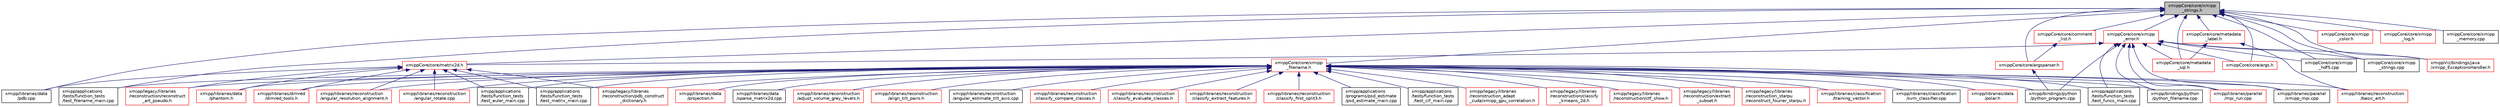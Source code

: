 digraph "xmippCore/core/xmipp_strings.h"
{
  edge [fontname="Helvetica",fontsize="10",labelfontname="Helvetica",labelfontsize="10"];
  node [fontname="Helvetica",fontsize="10",shape=record];
  Node4 [label="xmippCore/core/xmipp\l_strings.h",height=0.2,width=0.4,color="black", fillcolor="grey75", style="filled", fontcolor="black"];
  Node4 -> Node5 [dir="back",color="midnightblue",fontsize="10",style="solid",fontname="Helvetica"];
  Node5 [label="xmipp/applications\l/tests/function_tests\l/test_filename_main.cpp",height=0.2,width=0.4,color="black", fillcolor="white", style="filled",URL="$test__filename__main_8cpp.html"];
  Node4 -> Node6 [dir="back",color="midnightblue",fontsize="10",style="solid",fontname="Helvetica"];
  Node6 [label="xmipp/libraries/data\l/pdb.cpp",height=0.2,width=0.4,color="black", fillcolor="white", style="filled",URL="$pdb_8cpp.html"];
  Node4 -> Node7 [dir="back",color="midnightblue",fontsize="10",style="solid",fontname="Helvetica"];
  Node7 [label="xmippCore/core/xmipp\l_filename.h",height=0.2,width=0.4,color="red", fillcolor="white", style="filled",URL="$xmipp__filename_8h.html"];
  Node7 -> Node8 [dir="back",color="midnightblue",fontsize="10",style="solid",fontname="Helvetica"];
  Node8 [label="xmipp/libraries/reconstruction\l/classify_first_split3.h",height=0.2,width=0.4,color="red", fillcolor="white", style="filled",URL="$classify__first__split3_8h.html"];
  Node7 -> Node11 [dir="back",color="midnightblue",fontsize="10",style="solid",fontname="Helvetica"];
  Node11 [label="xmipp/applications\l/programs/psd_estimate\l/psd_estimate_main.cpp",height=0.2,width=0.4,color="black", fillcolor="white", style="filled",URL="$psd__estimate__main_8cpp.html"];
  Node7 -> Node12 [dir="back",color="midnightblue",fontsize="10",style="solid",fontname="Helvetica"];
  Node12 [label="xmipp/applications\l/tests/function_tests\l/test_cif_main.cpp",height=0.2,width=0.4,color="black", fillcolor="white", style="filled",URL="$test__cif__main_8cpp.html"];
  Node7 -> Node13 [dir="back",color="midnightblue",fontsize="10",style="solid",fontname="Helvetica"];
  Node13 [label="xmipp/applications\l/tests/function_tests\l/test_euler_main.cpp",height=0.2,width=0.4,color="black", fillcolor="white", style="filled",URL="$test__euler__main_8cpp.html"];
  Node7 -> Node5 [dir="back",color="midnightblue",fontsize="10",style="solid",fontname="Helvetica"];
  Node7 -> Node14 [dir="back",color="midnightblue",fontsize="10",style="solid",fontname="Helvetica"];
  Node14 [label="xmipp/applications\l/tests/function_tests\l/test_funcs_main.cpp",height=0.2,width=0.4,color="black", fillcolor="white", style="filled",URL="$test__funcs__main_8cpp.html"];
  Node7 -> Node15 [dir="back",color="midnightblue",fontsize="10",style="solid",fontname="Helvetica"];
  Node15 [label="xmipp/applications\l/tests/function_tests\l/test_matrix_main.cpp",height=0.2,width=0.4,color="black", fillcolor="white", style="filled",URL="$test__matrix__main_8cpp.html"];
  Node7 -> Node16 [dir="back",color="midnightblue",fontsize="10",style="solid",fontname="Helvetica"];
  Node16 [label="xmipp/bindings/python\l/python_filename.cpp",height=0.2,width=0.4,color="black", fillcolor="white", style="filled",URL="$python__filename_8cpp.html"];
  Node7 -> Node17 [dir="back",color="midnightblue",fontsize="10",style="solid",fontname="Helvetica"];
  Node17 [label="xmipp/bindings/python\l/python_program.cpp",height=0.2,width=0.4,color="black", fillcolor="white", style="filled",URL="$python__program_8cpp.html"];
  Node7 -> Node18 [dir="back",color="midnightblue",fontsize="10",style="solid",fontname="Helvetica"];
  Node18 [label="xmipp/legacy/libraries\l/reconstruction_adapt\l_cuda/xmipp_gpu_correlation.h",height=0.2,width=0.4,color="red", fillcolor="white", style="filled",URL="$xmipp__gpu__correlation_8h.html"];
  Node7 -> Node21 [dir="back",color="midnightblue",fontsize="10",style="solid",fontname="Helvetica"];
  Node21 [label="xmipp/legacy/libraries\l/reconstruction/classify\l_kmeans_2d.h",height=0.2,width=0.4,color="red", fillcolor="white", style="filled",URL="$classify__kmeans__2d_8h.html"];
  Node7 -> Node24 [dir="back",color="midnightblue",fontsize="10",style="solid",fontname="Helvetica"];
  Node24 [label="xmipp/legacy/libraries\l/reconstruction/ctf_show.h",height=0.2,width=0.4,color="red", fillcolor="white", style="filled",URL="$ctf__show_8h.html"];
  Node7 -> Node27 [dir="back",color="midnightblue",fontsize="10",style="solid",fontname="Helvetica"];
  Node27 [label="xmipp/legacy/libraries\l/reconstruction/extract\l_subset.h",height=0.2,width=0.4,color="red", fillcolor="white", style="filled",URL="$extract__subset_8h.html"];
  Node7 -> Node31 [dir="back",color="midnightblue",fontsize="10",style="solid",fontname="Helvetica"];
  Node31 [label="xmipp/legacy/libraries\l/reconstruction/pdb_construct\l_dictionary.h",height=0.2,width=0.4,color="red", fillcolor="white", style="filled",URL="$pdb__construct__dictionary_8h.html"];
  Node7 -> Node37 [dir="back",color="midnightblue",fontsize="10",style="solid",fontname="Helvetica"];
  Node37 [label="xmipp/legacy/libraries\l/reconstruction/reconstruct\l_art_pseudo.h",height=0.2,width=0.4,color="red", fillcolor="white", style="filled",URL="$reconstruct__art__pseudo_8h.html"];
  Node7 -> Node40 [dir="back",color="midnightblue",fontsize="10",style="solid",fontname="Helvetica"];
  Node40 [label="xmipp/legacy/libraries\l/reconstruction_starpu\l/reconstruct_fourier_starpu.h",height=0.2,width=0.4,color="red", fillcolor="white", style="filled",URL="$reconstruct__fourier__starpu_8h.html"];
  Node7 -> Node46 [dir="back",color="midnightblue",fontsize="10",style="solid",fontname="Helvetica"];
  Node46 [label="xmipp/libraries/classification\l/training_vector.h",height=0.2,width=0.4,color="red", fillcolor="white", style="filled",URL="$training__vector_8h.html"];
  Node7 -> Node80 [dir="back",color="midnightblue",fontsize="10",style="solid",fontname="Helvetica"];
  Node80 [label="xmipp/libraries/classification\l/svm_classifier.cpp",height=0.2,width=0.4,color="black", fillcolor="white", style="filled",URL="$svm__classifier_8cpp.html"];
  Node7 -> Node81 [dir="back",color="midnightblue",fontsize="10",style="solid",fontname="Helvetica"];
  Node81 [label="xmipp/libraries/data\l/phantom.h",height=0.2,width=0.4,color="red", fillcolor="white", style="filled",URL="$phantom_8h.html"];
  Node7 -> Node112 [dir="back",color="midnightblue",fontsize="10",style="solid",fontname="Helvetica"];
  Node112 [label="xmipp/libraries/data\l/polar.h",height=0.2,width=0.4,color="red", fillcolor="white", style="filled",URL="$polar_8h.html"];
  Node7 -> Node377 [dir="back",color="midnightblue",fontsize="10",style="solid",fontname="Helvetica"];
  Node377 [label="xmipp/libraries/data\l/projection.h",height=0.2,width=0.4,color="red", fillcolor="white", style="filled",URL="$projection_8h.html"];
  Node7 -> Node410 [dir="back",color="midnightblue",fontsize="10",style="solid",fontname="Helvetica"];
  Node410 [label="xmipp/libraries/data\l/sparse_matrix2d.cpp",height=0.2,width=0.4,color="black", fillcolor="white", style="filled",URL="$sparse__matrix2d_8cpp.html"];
  Node7 -> Node411 [dir="back",color="midnightblue",fontsize="10",style="solid",fontname="Helvetica"];
  Node411 [label="xmipp/libraries/dimred\l/dimred_tools.h",height=0.2,width=0.4,color="red", fillcolor="white", style="filled",URL="$dimred__tools_8h.html"];
  Node7 -> Node443 [dir="back",color="midnightblue",fontsize="10",style="solid",fontname="Helvetica"];
  Node443 [label="xmipp/libraries/parallel\l/mpi_run.cpp",height=0.2,width=0.4,color="red", fillcolor="white", style="filled",URL="$mpi__run_8cpp.html"];
  Node7 -> Node445 [dir="back",color="midnightblue",fontsize="10",style="solid",fontname="Helvetica"];
  Node445 [label="xmipp/libraries/parallel\l/xmipp_mpi.cpp",height=0.2,width=0.4,color="black", fillcolor="white", style="filled",URL="$xmipp__mpi_8cpp.html"];
  Node7 -> Node446 [dir="back",color="midnightblue",fontsize="10",style="solid",fontname="Helvetica"];
  Node446 [label="xmipp/libraries/reconstruction\l/adjust_volume_grey_levels.h",height=0.2,width=0.4,color="red", fillcolor="white", style="filled",URL="$adjust__volume__grey__levels_8h.html"];
  Node7 -> Node448 [dir="back",color="midnightblue",fontsize="10",style="solid",fontname="Helvetica"];
  Node448 [label="xmipp/libraries/reconstruction\l/align_tilt_pairs.h",height=0.2,width=0.4,color="red", fillcolor="white", style="filled",URL="$align__tilt__pairs_8h.html"];
  Node7 -> Node269 [dir="back",color="midnightblue",fontsize="10",style="solid",fontname="Helvetica"];
  Node269 [label="xmipp/libraries/reconstruction\l/angular_estimate_tilt_axis.cpp",height=0.2,width=0.4,color="black", fillcolor="white", style="filled",URL="$angular__estimate__tilt__axis_8cpp.html"];
  Node7 -> Node450 [dir="back",color="midnightblue",fontsize="10",style="solid",fontname="Helvetica"];
  Node450 [label="xmipp/libraries/reconstruction\l/angular_resolution_alignment.h",height=0.2,width=0.4,color="red", fillcolor="white", style="filled",URL="$angular__resolution__alignment_8h.html"];
  Node7 -> Node452 [dir="back",color="midnightblue",fontsize="10",style="solid",fontname="Helvetica"];
  Node452 [label="xmipp/libraries/reconstruction\l/angular_rotate.cpp",height=0.2,width=0.4,color="red", fillcolor="white", style="filled",URL="$angular__rotate_8cpp.html"];
  Node7 -> Node454 [dir="back",color="midnightblue",fontsize="10",style="solid",fontname="Helvetica"];
  Node454 [label="xmipp/libraries/reconstruction\l/basic_art.h",height=0.2,width=0.4,color="red", fillcolor="white", style="filled",URL="$basic__art_8h.html"];
  Node7 -> Node459 [dir="back",color="midnightblue",fontsize="10",style="solid",fontname="Helvetica"];
  Node459 [label="xmipp/libraries/reconstruction\l/classify_compare_classes.h",height=0.2,width=0.4,color="red", fillcolor="white", style="filled",URL="$classify__compare__classes_8h.html"];
  Node7 -> Node462 [dir="back",color="midnightblue",fontsize="10",style="solid",fontname="Helvetica"];
  Node462 [label="xmipp/libraries/reconstruction\l/classify_evaluate_classes.h",height=0.2,width=0.4,color="red", fillcolor="white", style="filled",URL="$classify__evaluate__classes_8h.html"];
  Node7 -> Node465 [dir="back",color="midnightblue",fontsize="10",style="solid",fontname="Helvetica"];
  Node465 [label="xmipp/libraries/reconstruction\l/classify_extract_features.h",height=0.2,width=0.4,color="red", fillcolor="white", style="filled",URL="$classify__extract__features_8h.html"];
  Node4 -> Node948 [dir="back",color="midnightblue",fontsize="10",style="solid",fontname="Helvetica"];
  Node948 [label="xmippCore/core/xmipp\l_error.h",height=0.2,width=0.4,color="red", fillcolor="white", style="filled",URL="$xmipp__error_8h.html"];
  Node948 -> Node14 [dir="back",color="midnightblue",fontsize="10",style="solid",fontname="Helvetica"];
  Node948 -> Node16 [dir="back",color="midnightblue",fontsize="10",style="solid",fontname="Helvetica"];
  Node948 -> Node17 [dir="back",color="midnightblue",fontsize="10",style="solid",fontname="Helvetica"];
  Node948 -> Node443 [dir="back",color="midnightblue",fontsize="10",style="solid",fontname="Helvetica"];
  Node948 -> Node445 [dir="back",color="midnightblue",fontsize="10",style="solid",fontname="Helvetica"];
  Node948 -> Node1073 [dir="back",color="midnightblue",fontsize="10",style="solid",fontname="Helvetica"];
  Node1073 [label="xmippCore/core/metadata\l_sql.h",height=0.2,width=0.4,color="red", fillcolor="white", style="filled",URL="$metadata__sql_8h.html"];
  Node948 -> Node1075 [dir="back",color="midnightblue",fontsize="10",style="solid",fontname="Helvetica"];
  Node1075 [label="xmippCore/core/matrix2d.h",height=0.2,width=0.4,color="red", fillcolor="white", style="filled",URL="$matrix2d_8h.html"];
  Node1075 -> Node13 [dir="back",color="midnightblue",fontsize="10",style="solid",fontname="Helvetica"];
  Node1075 -> Node15 [dir="back",color="midnightblue",fontsize="10",style="solid",fontname="Helvetica"];
  Node1075 -> Node31 [dir="back",color="midnightblue",fontsize="10",style="solid",fontname="Helvetica"];
  Node1075 -> Node37 [dir="back",color="midnightblue",fontsize="10",style="solid",fontname="Helvetica"];
  Node1075 -> Node6 [dir="back",color="midnightblue",fontsize="10",style="solid",fontname="Helvetica"];
  Node1075 -> Node81 [dir="back",color="midnightblue",fontsize="10",style="solid",fontname="Helvetica"];
  Node1075 -> Node411 [dir="back",color="midnightblue",fontsize="10",style="solid",fontname="Helvetica"];
  Node1075 -> Node450 [dir="back",color="midnightblue",fontsize="10",style="solid",fontname="Helvetica"];
  Node1075 -> Node452 [dir="back",color="midnightblue",fontsize="10",style="solid",fontname="Helvetica"];
  Node948 -> Node1082 [dir="back",color="midnightblue",fontsize="10",style="solid",fontname="Helvetica"];
  Node1082 [label="xmippCore/core/args.h",height=0.2,width=0.4,color="red", fillcolor="white", style="filled",URL="$args_8h.html"];
  Node948 -> Node1067 [dir="back",color="midnightblue",fontsize="10",style="solid",fontname="Helvetica"];
  Node1067 [label="xmippCore/core/xmipp\l_hdf5.cpp",height=0.2,width=0.4,color="black", fillcolor="white", style="filled",URL="$xmipp__hdf5_8cpp.html"];
  Node948 -> Node1092 [dir="back",color="midnightblue",fontsize="10",style="solid",fontname="Helvetica"];
  Node1092 [label="xmippCore/core/xmipp\l_strings.cpp",height=0.2,width=0.4,color="black", fillcolor="white", style="filled",URL="$xmipp__strings_8cpp.html"];
  Node948 -> Node1095 [dir="back",color="midnightblue",fontsize="10",style="solid",fontname="Helvetica"];
  Node1095 [label="xmippViz/bindings/java\l/xmipp_ExceptionsHandler.h",height=0.2,width=0.4,color="red", fillcolor="white", style="filled",URL="$xmipp__ExceptionsHandler_8h.html"];
  Node4 -> Node1097 [dir="back",color="midnightblue",fontsize="10",style="solid",fontname="Helvetica"];
  Node1097 [label="xmippCore/core/metadata\l_label.h",height=0.2,width=0.4,color="red", fillcolor="white", style="filled",URL="$metadata__label_8h.html"];
  Node1097 -> Node454 [dir="back",color="midnightblue",fontsize="10",style="solid",fontname="Helvetica"];
  Node1097 -> Node1073 [dir="back",color="midnightblue",fontsize="10",style="solid",fontname="Helvetica"];
  Node4 -> Node1073 [dir="back",color="midnightblue",fontsize="10",style="solid",fontname="Helvetica"];
  Node4 -> Node1107 [dir="back",color="midnightblue",fontsize="10",style="solid",fontname="Helvetica"];
  Node1107 [label="xmippCore/core/xmipp\l_color.h",height=0.2,width=0.4,color="red", fillcolor="white", style="filled",URL="$xmipp__color_8h.html"];
  Node4 -> Node1075 [dir="back",color="midnightblue",fontsize="10",style="solid",fontname="Helvetica"];
  Node4 -> Node1082 [dir="back",color="midnightblue",fontsize="10",style="solid",fontname="Helvetica"];
  Node4 -> Node1109 [dir="back",color="midnightblue",fontsize="10",style="solid",fontname="Helvetica"];
  Node1109 [label="xmippCore/core/argsparser.h",height=0.2,width=0.4,color="red", fillcolor="white", style="filled",URL="$argsparser_8h.html"];
  Node1109 -> Node17 [dir="back",color="midnightblue",fontsize="10",style="solid",fontname="Helvetica"];
  Node4 -> Node1111 [dir="back",color="midnightblue",fontsize="10",style="solid",fontname="Helvetica"];
  Node1111 [label="xmippCore/core/comment\l_list.h",height=0.2,width=0.4,color="red", fillcolor="white", style="filled",URL="$comment__list_8h.html"];
  Node1111 -> Node1109 [dir="back",color="midnightblue",fontsize="10",style="solid",fontname="Helvetica"];
  Node4 -> Node1067 [dir="back",color="midnightblue",fontsize="10",style="solid",fontname="Helvetica"];
  Node4 -> Node1120 [dir="back",color="midnightblue",fontsize="10",style="solid",fontname="Helvetica"];
  Node1120 [label="xmippCore/core/xmipp\l_log.h",height=0.2,width=0.4,color="red", fillcolor="white", style="filled",URL="$xmipp__log_8h.html"];
  Node4 -> Node1071 [dir="back",color="midnightblue",fontsize="10",style="solid",fontname="Helvetica"];
  Node1071 [label="xmippCore/core/xmipp\l_memory.cpp",height=0.2,width=0.4,color="black", fillcolor="white", style="filled",URL="$xmipp__memory_8cpp.html"];
  Node4 -> Node1092 [dir="back",color="midnightblue",fontsize="10",style="solid",fontname="Helvetica"];
  Node4 -> Node1095 [dir="back",color="midnightblue",fontsize="10",style="solid",fontname="Helvetica"];
}
